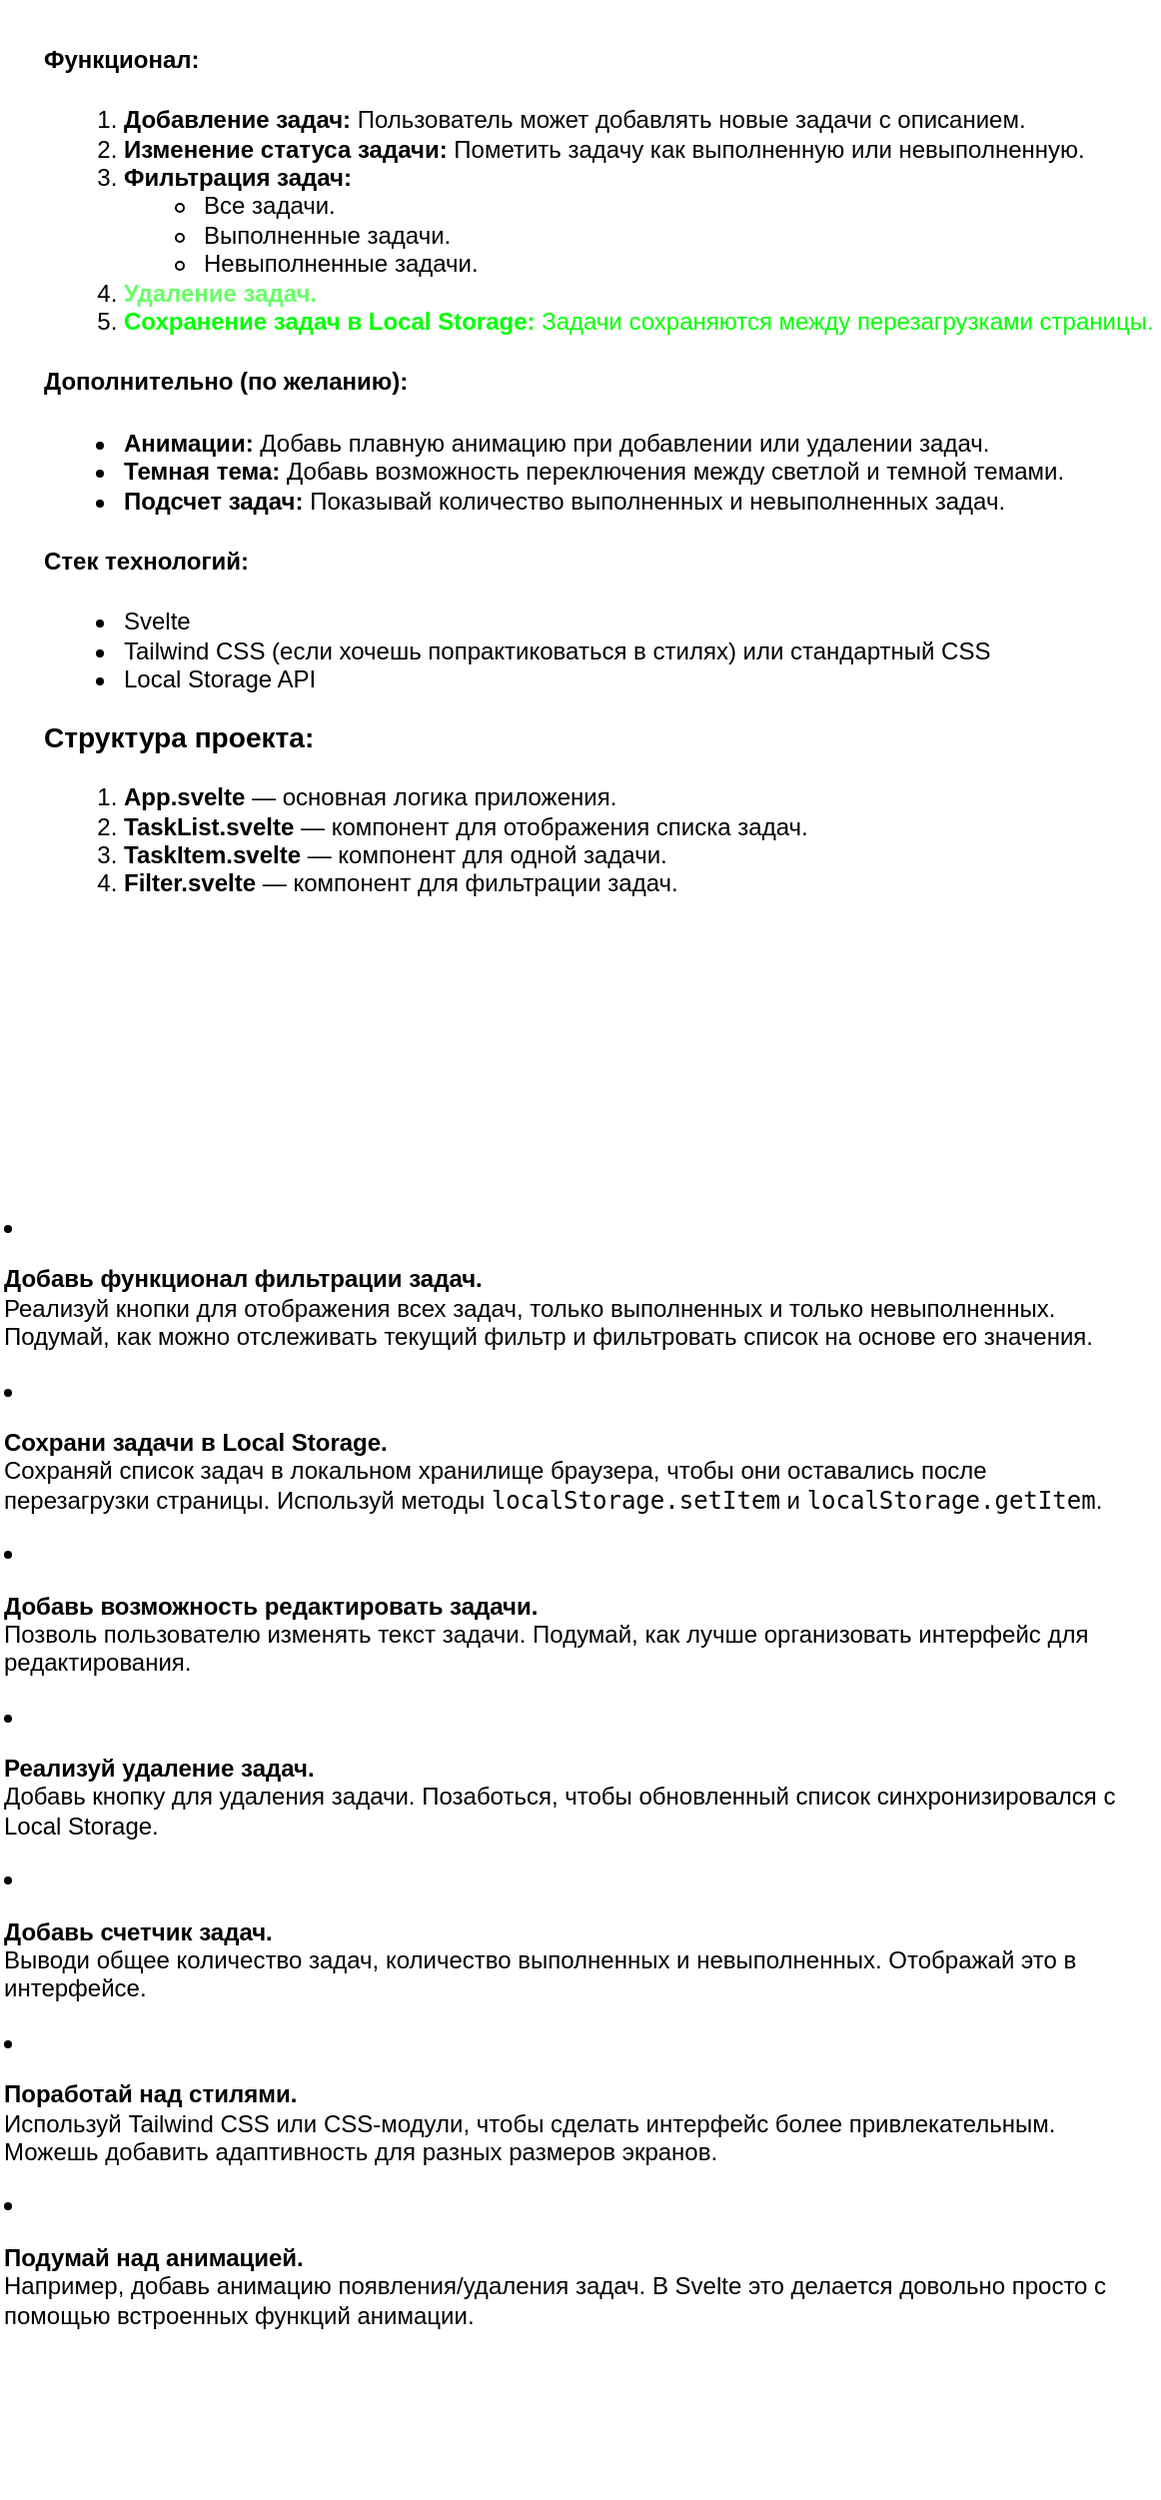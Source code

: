 <mxfile>
    <diagram id="QrAR0vS_zr9OP95nreuY" name="Page-1">
        <mxGraphModel dx="876" dy="1573" grid="1" gridSize="10" guides="1" tooltips="1" connect="1" arrows="1" fold="1" page="1" pageScale="1" pageWidth="850" pageHeight="1100" math="0" shadow="0">
            <root>
                <mxCell id="0"/>
                <mxCell id="1" parent="0"/>
                <mxCell id="3" value="&lt;h4&gt;&lt;strong&gt;Функционал:&lt;/strong&gt;&lt;/h4&gt;&lt;ol&gt;&lt;li&gt;&lt;strong&gt;Добавление задач:&lt;/strong&gt; Пользователь может добавлять новые задачи с описанием.&lt;/li&gt;&lt;li&gt;&lt;strong&gt;Изменение статуса задачи:&lt;/strong&gt; Пометить задачу как выполненную или невыполненную.&lt;/li&gt;&lt;li&gt;&lt;strong&gt;Фильтрация задач:&lt;/strong&gt;&lt;ul&gt;&lt;li&gt;Все задачи.&lt;/li&gt;&lt;li&gt;Выполненные задачи.&lt;/li&gt;&lt;li&gt;Невыполненные задачи.&lt;/li&gt;&lt;/ul&gt;&lt;/li&gt;&lt;li&gt;&lt;strong&gt;&lt;font color=&quot;#66ff66&quot;&gt;Удаление задач.&amp;nbsp;&lt;/font&gt;&lt;/strong&gt;&lt;/li&gt;&lt;li&gt;&lt;font color=&quot;#00ff00&quot;&gt;&lt;strong&gt;Сохранение задач в Local Storage:&lt;/strong&gt; Задачи сохраняются между перезагрузками страницы.&lt;/font&gt;&lt;/li&gt;&lt;/ol&gt;&lt;h4&gt;&lt;strong&gt;Дополнительно (по желанию):&lt;/strong&gt;&lt;/h4&gt;&lt;ul&gt;&lt;li&gt;&lt;strong&gt;Анимации:&lt;/strong&gt; Добавь плавную анимацию при добавлении или удалении задач.&lt;/li&gt;&lt;li&gt;&lt;strong&gt;Темная тема:&lt;/strong&gt; Добавь возможность переключения между светлой и темной темами.&lt;/li&gt;&lt;li&gt;&lt;strong&gt;Подсчет задач:&lt;/strong&gt; Показывай количество выполненных и невыполненных задач.&lt;/li&gt;&lt;/ul&gt;&lt;h4&gt;&lt;strong&gt;Стек технологий:&lt;/strong&gt;&lt;/h4&gt;&lt;ul&gt;&lt;li&gt;Svelte&lt;/li&gt;&lt;li&gt;Tailwind CSS (если хочешь попрактиковаться в стилях) или стандартный CSS&lt;/li&gt;&lt;li&gt;Local Storage API&lt;/li&gt;&lt;/ul&gt;&lt;h3&gt;&lt;strong&gt;Структура проекта:&lt;/strong&gt;&lt;/h3&gt;&lt;ol&gt;&lt;li&gt;&lt;strong&gt;App.svelte&lt;/strong&gt; — основная логика приложения.&lt;/li&gt;&lt;li&gt;&lt;strong&gt;TaskList.svelte&lt;/strong&gt; — компонент для отображения списка задач.&lt;/li&gt;&lt;li&gt;&lt;strong&gt;TaskItem.svelte&lt;/strong&gt; — компонент для одной задачи.&lt;/li&gt;&lt;li&gt;&lt;strong&gt;Filter.svelte&lt;/strong&gt; — компонент для фильтрации задач.&lt;/li&gt;&lt;/ol&gt;&lt;h3&gt;&lt;/h3&gt;" style="text;whiteSpace=wrap;html=1;" parent="1" vertex="1">
                    <mxGeometry x="60" y="-10" width="560" height="600" as="geometry"/>
                </mxCell>
                <mxCell id="4" value="&lt;li&gt;&lt;p&gt;&lt;strong&gt;Добавь функционал фильтрации задач.&lt;/strong&gt;&lt;br&gt;Реализуй кнопки для отображения всех задач, только выполненных и только невыполненных. Подумай, как можно отслеживать текущий фильтр и фильтровать список на основе его значения.&lt;/p&gt;&lt;/li&gt;&lt;li&gt;&lt;p&gt;&lt;strong&gt;Сохрани задачи в Local Storage.&lt;/strong&gt;&lt;br&gt;Сохраняй список задач в локальном хранилище браузера, чтобы они оставались после перезагрузки страницы. Используй методы &lt;code&gt;localStorage.setItem&lt;/code&gt; и &lt;code&gt;localStorage.getItem&lt;/code&gt;.&lt;/p&gt;&lt;/li&gt;&lt;li&gt;&lt;p&gt;&lt;strong&gt;Добавь возможность редактировать задачи.&lt;/strong&gt;&lt;br&gt;Позволь пользователю изменять текст задачи. Подумай, как лучше организовать интерфейс для редактирования.&lt;/p&gt;&lt;/li&gt;&lt;li&gt;&lt;p&gt;&lt;strong&gt;Реализуй удаление задач.&lt;/strong&gt;&lt;br&gt;Добавь кнопку для удаления задачи. Позаботься, чтобы обновленный список синхронизировался с Local Storage.&lt;/p&gt;&lt;/li&gt;&lt;li&gt;&lt;p&gt;&lt;strong&gt;Добавь счетчик задач.&lt;/strong&gt;&lt;br&gt;Выводи общее количество задач, количество выполненных и невыполненных. Отображай это в интерфейсе.&lt;/p&gt;&lt;/li&gt;&lt;li&gt;&lt;p&gt;&lt;strong&gt;Поработай над стилями.&lt;/strong&gt;&lt;br&gt;Используй Tailwind CSS или CSS-модули, чтобы сделать интерфейс более привлекательным. Можешь добавить адаптивность для разных размеров экранов.&lt;/p&gt;&lt;/li&gt;&lt;li&gt;&lt;p&gt;&lt;strong&gt;Подумай над анимацией.&lt;/strong&gt;&lt;br&gt;Например, добавь анимацию появления/удаления задач. В Svelte это делается довольно просто с помощью встроенных функций анимации.&lt;/p&gt;&lt;/li&gt;" style="text;whiteSpace=wrap;html=1;" parent="1" vertex="1">
                    <mxGeometry x="40" y="590" width="560" height="650" as="geometry"/>
                </mxCell>
            </root>
        </mxGraphModel>
    </diagram>
</mxfile>